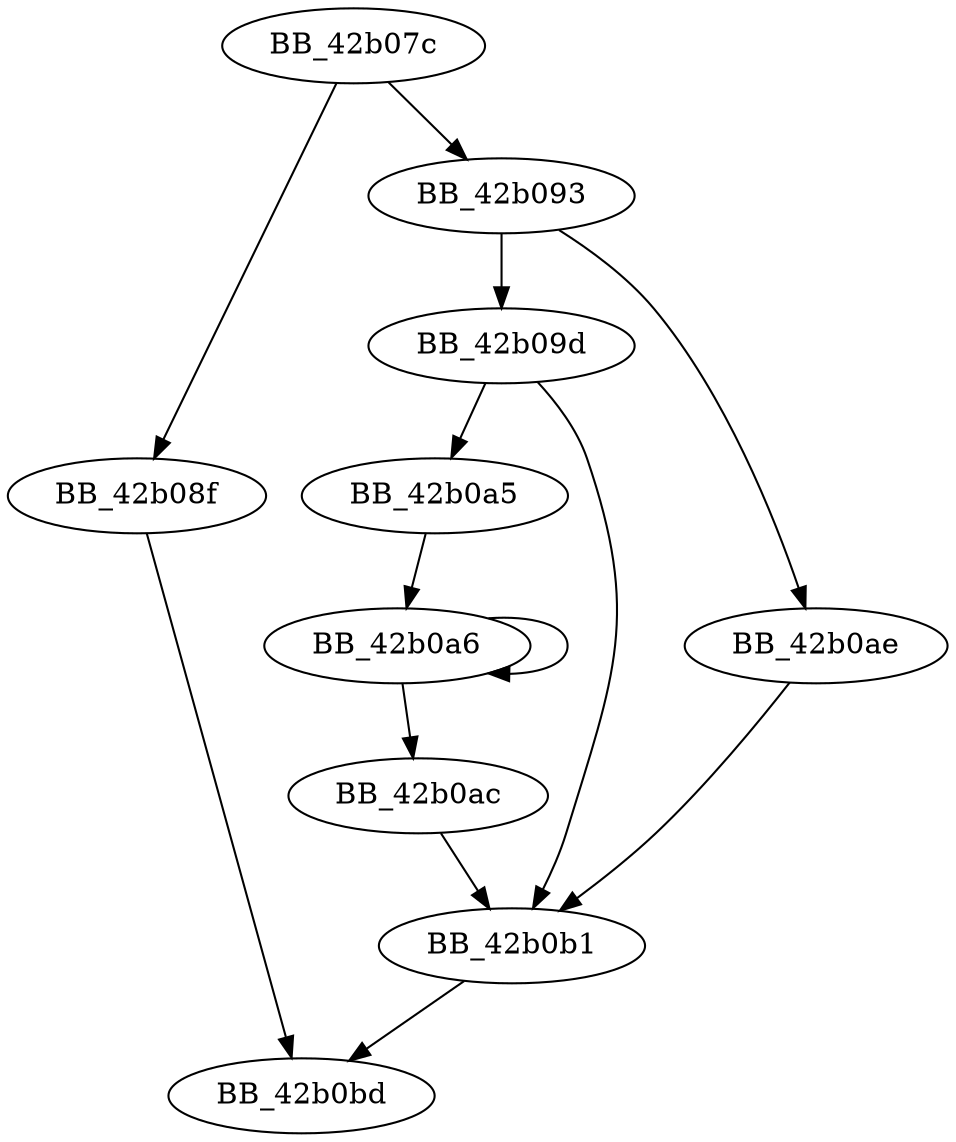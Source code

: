 DiGraph unknown_libname_25{
BB_42b07c->BB_42b08f
BB_42b07c->BB_42b093
BB_42b08f->BB_42b0bd
BB_42b093->BB_42b09d
BB_42b093->BB_42b0ae
BB_42b09d->BB_42b0a5
BB_42b09d->BB_42b0b1
BB_42b0a5->BB_42b0a6
BB_42b0a6->BB_42b0a6
BB_42b0a6->BB_42b0ac
BB_42b0ac->BB_42b0b1
BB_42b0ae->BB_42b0b1
BB_42b0b1->BB_42b0bd
}
